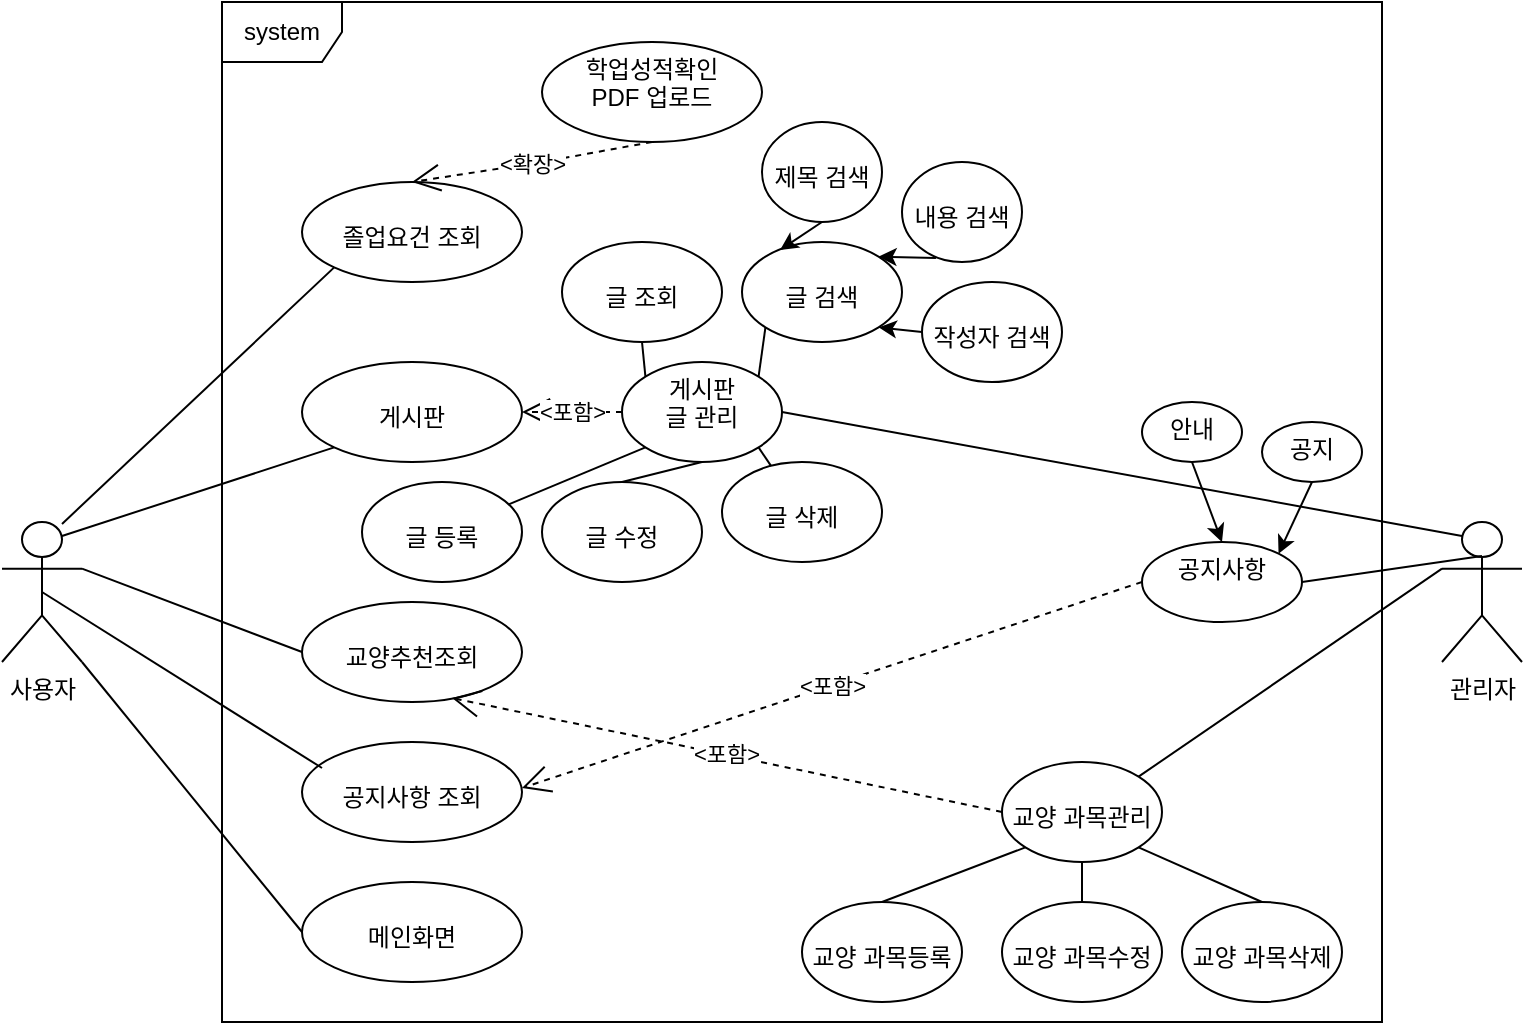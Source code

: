 <mxfile version="20.5.1" type="device"><diagram id="RCDeMw8hcTPxzPdgTysE" name="Page-1"><mxGraphModel dx="849" dy="661" grid="1" gridSize="10" guides="1" tooltips="1" connect="1" arrows="1" fold="1" page="1" pageScale="1" pageWidth="827" pageHeight="1169" math="0" shadow="0"><root><mxCell id="0"/><mxCell id="1" parent="0"/><mxCell id="GqIvKBQ46MMJwySQH0px-18" value="system" style="shape=umlFrame;whiteSpace=wrap;html=1;" parent="1" vertex="1"><mxGeometry x="160" y="80" width="580" height="510" as="geometry"/></mxCell><mxCell id="GqIvKBQ46MMJwySQH0px-1" value="사용자&lt;br&gt;" style="shape=umlActor;verticalLabelPosition=bottom;verticalAlign=top;html=1;fontStyle=0;direction=east;flipH=0;flipV=0;" parent="1" vertex="1"><mxGeometry x="50" y="340" width="40" height="70" as="geometry"/></mxCell><mxCell id="GqIvKBQ46MMJwySQH0px-12" value="&lt;br&gt;졸업요건 조회" style="ellipse;whiteSpace=wrap;html=1;verticalAlign=top;fontStyle=0;" parent="1" vertex="1"><mxGeometry x="200" y="170" width="110" height="50" as="geometry"/></mxCell><mxCell id="GqIvKBQ46MMJwySQH0px-28" value="&lt;br&gt;게시판" style="ellipse;whiteSpace=wrap;html=1;verticalAlign=top;fontStyle=0;" parent="1" vertex="1"><mxGeometry x="200" y="260" width="110" height="50" as="geometry"/></mxCell><mxCell id="GqIvKBQ46MMJwySQH0px-29" value="&lt;br&gt;교양추천조회" style="ellipse;whiteSpace=wrap;html=1;verticalAlign=top;fontStyle=0;" parent="1" vertex="1"><mxGeometry x="200" y="380" width="110" height="50" as="geometry"/></mxCell><mxCell id="GqIvKBQ46MMJwySQH0px-30" value="&lt;br&gt;메인화면" style="ellipse;whiteSpace=wrap;html=1;verticalAlign=top;fontStyle=0;" parent="1" vertex="1"><mxGeometry x="200" y="520" width="110" height="50" as="geometry"/></mxCell><mxCell id="GqIvKBQ46MMJwySQH0px-37" value="" style="endArrow=none;html=1;rounded=0;exitX=0.75;exitY=0.014;exitDx=0;exitDy=0;exitPerimeter=0;entryX=0;entryY=1;entryDx=0;entryDy=0;" parent="1" source="GqIvKBQ46MMJwySQH0px-1" target="GqIvKBQ46MMJwySQH0px-12" edge="1"><mxGeometry width="50" height="50" relative="1" as="geometry"><mxPoint x="90" y="330" as="sourcePoint"/><mxPoint x="140" y="280" as="targetPoint"/></mxGeometry></mxCell><mxCell id="GqIvKBQ46MMJwySQH0px-38" value="" style="endArrow=none;html=1;rounded=0;entryX=0;entryY=1;entryDx=0;entryDy=0;exitX=0.75;exitY=0.1;exitDx=0;exitDy=0;exitPerimeter=0;" parent="1" source="GqIvKBQ46MMJwySQH0px-1" target="GqIvKBQ46MMJwySQH0px-28" edge="1"><mxGeometry width="50" height="50" relative="1" as="geometry"><mxPoint x="140" y="380" as="sourcePoint"/><mxPoint x="190" y="330" as="targetPoint"/></mxGeometry></mxCell><mxCell id="GqIvKBQ46MMJwySQH0px-39" value="" style="endArrow=none;html=1;rounded=0;exitX=1;exitY=0.333;exitDx=0;exitDy=0;exitPerimeter=0;entryX=0;entryY=0.5;entryDx=0;entryDy=0;" parent="1" source="GqIvKBQ46MMJwySQH0px-1" target="GqIvKBQ46MMJwySQH0px-29" edge="1"><mxGeometry width="50" height="50" relative="1" as="geometry"><mxPoint x="130" y="410" as="sourcePoint"/><mxPoint x="180" y="360" as="targetPoint"/></mxGeometry></mxCell><mxCell id="GqIvKBQ46MMJwySQH0px-40" value="" style="endArrow=none;html=1;rounded=0;exitX=1;exitY=1;exitDx=0;exitDy=0;exitPerimeter=0;entryX=0;entryY=0.5;entryDx=0;entryDy=0;" parent="1" source="GqIvKBQ46MMJwySQH0px-1" target="GqIvKBQ46MMJwySQH0px-30" edge="1"><mxGeometry width="50" height="50" relative="1" as="geometry"><mxPoint x="90" y="520" as="sourcePoint"/><mxPoint x="140" y="470" as="targetPoint"/></mxGeometry></mxCell><mxCell id="GqIvKBQ46MMJwySQH0px-42" value="학업성적확인 &lt;br&gt;PDF 업로드" style="ellipse;whiteSpace=wrap;html=1;verticalAlign=top;fontStyle=0;" parent="1" vertex="1"><mxGeometry x="320" y="100" width="110" height="50" as="geometry"/></mxCell><mxCell id="GqIvKBQ46MMJwySQH0px-43" value="&amp;lt;확장&amp;gt;" style="endArrow=open;endSize=12;dashed=1;html=1;rounded=0;exitX=0.5;exitY=1;exitDx=0;exitDy=0;entryX=0.5;entryY=0;entryDx=0;entryDy=0;" parent="1" source="GqIvKBQ46MMJwySQH0px-42" target="GqIvKBQ46MMJwySQH0px-12" edge="1"><mxGeometry width="160" relative="1" as="geometry"><mxPoint x="380" y="230" as="sourcePoint"/><mxPoint x="540" y="230" as="targetPoint"/><Array as="points"><mxPoint x="320" y="160"/></Array></mxGeometry></mxCell><mxCell id="GqIvKBQ46MMJwySQH0px-45" value="관리자&lt;br&gt;" style="shape=umlActor;verticalLabelPosition=bottom;verticalAlign=top;html=1;fontStyle=0;direction=east;flipH=0;flipV=0;" parent="1" vertex="1"><mxGeometry x="770" y="340" width="40" height="70" as="geometry"/></mxCell><mxCell id="GqIvKBQ46MMJwySQH0px-46" value="&lt;br&gt;교양 과목관리" style="ellipse;whiteSpace=wrap;html=1;verticalAlign=top;fontStyle=0;" parent="1" vertex="1"><mxGeometry x="550" y="460" width="80" height="50" as="geometry"/></mxCell><mxCell id="GqIvKBQ46MMJwySQH0px-47" value="&lt;br&gt;교양 과목삭제" style="ellipse;whiteSpace=wrap;html=1;verticalAlign=top;fontStyle=0;" parent="1" vertex="1"><mxGeometry x="640" y="530" width="80" height="50" as="geometry"/></mxCell><mxCell id="GqIvKBQ46MMJwySQH0px-48" value="&lt;br&gt;교양 과목수정" style="ellipse;whiteSpace=wrap;html=1;verticalAlign=top;fontStyle=0;" parent="1" vertex="1"><mxGeometry x="550" y="530" width="80" height="50" as="geometry"/></mxCell><mxCell id="GqIvKBQ46MMJwySQH0px-49" value="&lt;br&gt;교양 과목등록" style="ellipse;whiteSpace=wrap;html=1;verticalAlign=top;fontStyle=0;" parent="1" vertex="1"><mxGeometry x="450" y="530" width="80" height="50" as="geometry"/></mxCell><mxCell id="GqIvKBQ46MMJwySQH0px-50" value="" style="endArrow=none;html=1;rounded=0;exitX=0.5;exitY=0;exitDx=0;exitDy=0;entryX=0;entryY=1;entryDx=0;entryDy=0;" parent="1" source="GqIvKBQ46MMJwySQH0px-49" target="GqIvKBQ46MMJwySQH0px-46" edge="1"><mxGeometry width="50" height="50" relative="1" as="geometry"><mxPoint x="490" y="620" as="sourcePoint"/><mxPoint x="600" y="725" as="targetPoint"/></mxGeometry></mxCell><mxCell id="GqIvKBQ46MMJwySQH0px-51" value="" style="endArrow=none;html=1;rounded=0;exitX=0.5;exitY=0;exitDx=0;exitDy=0;entryX=0.5;entryY=1;entryDx=0;entryDy=0;" parent="1" source="GqIvKBQ46MMJwySQH0px-48" target="GqIvKBQ46MMJwySQH0px-46" edge="1"><mxGeometry width="50" height="50" relative="1" as="geometry"><mxPoint x="508.284" y="547.322" as="sourcePoint"/><mxPoint x="541.716" y="512.678" as="targetPoint"/></mxGeometry></mxCell><mxCell id="GqIvKBQ46MMJwySQH0px-52" value="" style="endArrow=none;html=1;rounded=0;exitX=0.5;exitY=0;exitDx=0;exitDy=0;entryX=1;entryY=1;entryDx=0;entryDy=0;" parent="1" source="GqIvKBQ46MMJwySQH0px-47" target="GqIvKBQ46MMJwySQH0px-46" edge="1"><mxGeometry width="50" height="50" relative="1" as="geometry"><mxPoint x="508.284" y="547.322" as="sourcePoint"/><mxPoint x="541.716" y="512.678" as="targetPoint"/></mxGeometry></mxCell><mxCell id="GqIvKBQ46MMJwySQH0px-53" value="&amp;lt;포함&amp;gt;" style="endArrow=open;endSize=12;dashed=1;html=1;rounded=0;exitX=0;exitY=0.5;exitDx=0;exitDy=0;entryX=0.682;entryY=0.96;entryDx=0;entryDy=0;entryPerimeter=0;" parent="1" source="GqIvKBQ46MMJwySQH0px-46" target="GqIvKBQ46MMJwySQH0px-29" edge="1"><mxGeometry width="160" relative="1" as="geometry"><mxPoint x="310" y="420" as="sourcePoint"/><mxPoint x="470" y="420" as="targetPoint"/></mxGeometry></mxCell><mxCell id="GqIvKBQ46MMJwySQH0px-54" value="" style="endArrow=none;html=1;rounded=0;exitX=1;exitY=0;exitDx=0;exitDy=0;entryX=0;entryY=0.333;entryDx=0;entryDy=0;entryPerimeter=0;" parent="1" source="GqIvKBQ46MMJwySQH0px-46" target="GqIvKBQ46MMJwySQH0px-45" edge="1"><mxGeometry width="50" height="50" relative="1" as="geometry"><mxPoint x="530" y="418.3" as="sourcePoint"/><mxPoint x="666.109" y="289.998" as="targetPoint"/></mxGeometry></mxCell><mxCell id="GqIvKBQ46MMJwySQH0px-55" value="게시판 &lt;br&gt;글 관리" style="ellipse;whiteSpace=wrap;html=1;verticalAlign=top;fontStyle=0;" parent="1" vertex="1"><mxGeometry x="360" y="260" width="80" height="50" as="geometry"/></mxCell><mxCell id="GqIvKBQ46MMJwySQH0px-56" value="&amp;lt;포함&amp;gt;" style="endArrow=open;endSize=12;dashed=1;html=1;rounded=0;entryX=1;entryY=0.5;entryDx=0;entryDy=0;" parent="1" source="GqIvKBQ46MMJwySQH0px-55" target="GqIvKBQ46MMJwySQH0px-28" edge="1"><mxGeometry width="160" relative="1" as="geometry"><mxPoint x="544.98" y="387" as="sourcePoint"/><mxPoint x="270" y="330" as="targetPoint"/></mxGeometry></mxCell><mxCell id="GqIvKBQ46MMJwySQH0px-57" value="&lt;br&gt;글 등록" style="ellipse;whiteSpace=wrap;html=1;verticalAlign=top;fontStyle=0;" parent="1" vertex="1"><mxGeometry x="230" y="320" width="80" height="50" as="geometry"/></mxCell><mxCell id="GqIvKBQ46MMJwySQH0px-58" value="&lt;br&gt;글 삭제" style="ellipse;whiteSpace=wrap;html=1;verticalAlign=top;fontStyle=0;" parent="1" vertex="1"><mxGeometry x="410" y="310" width="80" height="50" as="geometry"/></mxCell><mxCell id="GqIvKBQ46MMJwySQH0px-59" value="&lt;br&gt;글 수정" style="ellipse;whiteSpace=wrap;html=1;verticalAlign=top;fontStyle=0;" parent="1" vertex="1"><mxGeometry x="320" y="320" width="80" height="50" as="geometry"/></mxCell><mxCell id="GqIvKBQ46MMJwySQH0px-60" value="" style="endArrow=none;html=1;rounded=0;entryX=1;entryY=1;entryDx=0;entryDy=0;" parent="1" source="GqIvKBQ46MMJwySQH0px-58" target="GqIvKBQ46MMJwySQH0px-55" edge="1"><mxGeometry width="50" height="50" relative="1" as="geometry"><mxPoint x="480.004" y="293.992" as="sourcePoint"/><mxPoint x="631.72" y="190.003" as="targetPoint"/></mxGeometry></mxCell><mxCell id="GqIvKBQ46MMJwySQH0px-62" value="" style="endArrow=none;html=1;rounded=0;entryX=0;entryY=1;entryDx=0;entryDy=0;" parent="1" source="GqIvKBQ46MMJwySQH0px-57" target="GqIvKBQ46MMJwySQH0px-55" edge="1"><mxGeometry width="50" height="50" relative="1" as="geometry"><mxPoint x="478.284" y="233.992" as="sourcePoint"/><mxPoint x="630" y="130.003" as="targetPoint"/></mxGeometry></mxCell><mxCell id="GqIvKBQ46MMJwySQH0px-63" value="" style="endArrow=none;html=1;rounded=0;exitX=0.5;exitY=0;exitDx=0;exitDy=0;entryX=0.5;entryY=1;entryDx=0;entryDy=0;" parent="1" source="GqIvKBQ46MMJwySQH0px-59" target="GqIvKBQ46MMJwySQH0px-55" edge="1"><mxGeometry width="50" height="50" relative="1" as="geometry"><mxPoint x="500.004" y="430.002" as="sourcePoint"/><mxPoint x="651.72" y="326.013" as="targetPoint"/></mxGeometry></mxCell><mxCell id="GqIvKBQ46MMJwySQH0px-64" value="" style="endArrow=none;html=1;rounded=0;exitX=1;exitY=0.5;exitDx=0;exitDy=0;entryX=0.25;entryY=0.1;entryDx=0;entryDy=0;entryPerimeter=0;" parent="1" source="GqIvKBQ46MMJwySQH0px-55" target="GqIvKBQ46MMJwySQH0px-45" edge="1"><mxGeometry width="50" height="50" relative="1" as="geometry"><mxPoint x="570.004" y="423.992" as="sourcePoint"/><mxPoint x="770" y="360" as="targetPoint"/></mxGeometry></mxCell><mxCell id="GqIvKBQ46MMJwySQH0px-65" value="&lt;br&gt;글 검색" style="ellipse;whiteSpace=wrap;html=1;verticalAlign=top;fontStyle=0;" parent="1" vertex="1"><mxGeometry x="420" y="200" width="80" height="50" as="geometry"/></mxCell><mxCell id="GqIvKBQ46MMJwySQH0px-67" value="" style="endArrow=none;html=1;rounded=0;exitX=1;exitY=0;exitDx=0;exitDy=0;entryX=0;entryY=1;entryDx=0;entryDy=0;" parent="1" source="GqIvKBQ46MMJwySQH0px-55" target="GqIvKBQ46MMJwySQH0px-65" edge="1"><mxGeometry width="50" height="50" relative="1" as="geometry"><mxPoint x="520.004" y="266.992" as="sourcePoint"/><mxPoint x="671.72" y="163.003" as="targetPoint"/></mxGeometry></mxCell><mxCell id="GqIvKBQ46MMJwySQH0px-68" value="&lt;br&gt;제목&amp;nbsp;검색" style="ellipse;whiteSpace=wrap;html=1;verticalAlign=top;fontStyle=0;" parent="1" vertex="1"><mxGeometry x="430" y="140" width="60" height="50" as="geometry"/></mxCell><mxCell id="GqIvKBQ46MMJwySQH0px-69" value="" style="endArrow=classic;html=1;rounded=0;exitX=0.5;exitY=1;exitDx=0;exitDy=0;entryX=0.238;entryY=0.08;entryDx=0;entryDy=0;entryPerimeter=0;" parent="1" source="GqIvKBQ46MMJwySQH0px-68" target="GqIvKBQ46MMJwySQH0px-65" edge="1"><mxGeometry width="50" height="50" relative="1" as="geometry"><mxPoint x="550" y="410" as="sourcePoint"/><mxPoint x="600" y="360" as="targetPoint"/></mxGeometry></mxCell><mxCell id="vgXSr0C1vcapx3PGinTL-2" value="공지사항" style="ellipse;whiteSpace=wrap;html=1;verticalAlign=top;fontStyle=0;" vertex="1" parent="1"><mxGeometry x="620" y="350" width="80" height="40" as="geometry"/></mxCell><mxCell id="vgXSr0C1vcapx3PGinTL-3" value="&lt;br&gt;글 조회" style="ellipse;whiteSpace=wrap;html=1;verticalAlign=top;fontStyle=0;" vertex="1" parent="1"><mxGeometry x="330" y="200" width="80" height="50" as="geometry"/></mxCell><mxCell id="vgXSr0C1vcapx3PGinTL-6" value="" style="endArrow=none;html=1;rounded=0;exitX=0;exitY=0;exitDx=0;exitDy=0;entryX=0.5;entryY=1;entryDx=0;entryDy=0;" edge="1" parent="1" source="GqIvKBQ46MMJwySQH0px-55" target="vgXSr0C1vcapx3PGinTL-3"><mxGeometry width="50" height="50" relative="1" as="geometry"><mxPoint x="438.284" y="277.322" as="sourcePoint"/><mxPoint x="461.716" y="242.678" as="targetPoint"/><Array as="points"/></mxGeometry></mxCell><mxCell id="vgXSr0C1vcapx3PGinTL-7" value="&lt;br&gt;내용 검색" style="ellipse;whiteSpace=wrap;html=1;verticalAlign=top;fontStyle=0;" vertex="1" parent="1"><mxGeometry x="500" y="160" width="60" height="50" as="geometry"/></mxCell><mxCell id="vgXSr0C1vcapx3PGinTL-8" value="&lt;br&gt;작성자 검색" style="ellipse;whiteSpace=wrap;html=1;verticalAlign=top;fontStyle=0;" vertex="1" parent="1"><mxGeometry x="510" y="220" width="70" height="50" as="geometry"/></mxCell><mxCell id="vgXSr0C1vcapx3PGinTL-9" value="" style="endArrow=classic;html=1;rounded=0;exitX=0.283;exitY=0.96;exitDx=0;exitDy=0;entryX=1;entryY=0;entryDx=0;entryDy=0;exitPerimeter=0;" edge="1" parent="1" source="vgXSr0C1vcapx3PGinTL-7" target="GqIvKBQ46MMJwySQH0px-65"><mxGeometry width="50" height="50" relative="1" as="geometry"><mxPoint x="470" y="200" as="sourcePoint"/><mxPoint x="449.04" y="214" as="targetPoint"/></mxGeometry></mxCell><mxCell id="vgXSr0C1vcapx3PGinTL-10" value="" style="endArrow=classic;html=1;rounded=0;exitX=0;exitY=0.5;exitDx=0;exitDy=0;entryX=1;entryY=1;entryDx=0;entryDy=0;" edge="1" parent="1" source="vgXSr0C1vcapx3PGinTL-8" target="GqIvKBQ46MMJwySQH0px-65"><mxGeometry width="50" height="50" relative="1" as="geometry"><mxPoint x="526.98" y="218" as="sourcePoint"/><mxPoint x="498.284" y="217.322" as="targetPoint"/></mxGeometry></mxCell><mxCell id="vgXSr0C1vcapx3PGinTL-12" value="공지" style="ellipse;whiteSpace=wrap;html=1;verticalAlign=top;fontStyle=0;" vertex="1" parent="1"><mxGeometry x="680" y="290" width="50" height="30" as="geometry"/></mxCell><mxCell id="vgXSr0C1vcapx3PGinTL-13" value="안내&lt;br&gt;" style="ellipse;whiteSpace=wrap;html=1;verticalAlign=top;fontStyle=0;" vertex="1" parent="1"><mxGeometry x="620" y="280" width="50" height="30" as="geometry"/></mxCell><mxCell id="vgXSr0C1vcapx3PGinTL-14" value="" style="endArrow=classic;html=1;rounded=0;exitX=0.5;exitY=1;exitDx=0;exitDy=0;entryX=0.5;entryY=0;entryDx=0;entryDy=0;" edge="1" parent="1" source="vgXSr0C1vcapx3PGinTL-13" target="vgXSr0C1vcapx3PGinTL-2"><mxGeometry width="50" height="50" relative="1" as="geometry"><mxPoint x="520" y="255" as="sourcePoint"/><mxPoint x="498.284" y="252.678" as="targetPoint"/><Array as="points"/></mxGeometry></mxCell><mxCell id="vgXSr0C1vcapx3PGinTL-15" value="" style="endArrow=classic;html=1;rounded=0;exitX=0.5;exitY=1;exitDx=0;exitDy=0;entryX=1;entryY=0;entryDx=0;entryDy=0;" edge="1" parent="1" source="vgXSr0C1vcapx3PGinTL-12" target="vgXSr0C1vcapx3PGinTL-2"><mxGeometry width="50" height="50" relative="1" as="geometry"><mxPoint x="655" y="320" as="sourcePoint"/><mxPoint x="670" y="360" as="targetPoint"/><Array as="points"/></mxGeometry></mxCell><mxCell id="vgXSr0C1vcapx3PGinTL-17" value="" style="endArrow=none;html=1;rounded=0;exitX=1;exitY=0.5;exitDx=0;exitDy=0;entryX=0.25;entryY=0.1;entryDx=0;entryDy=0;entryPerimeter=0;" edge="1" parent="1" source="vgXSr0C1vcapx3PGinTL-2"><mxGeometry width="50" height="50" relative="1" as="geometry"><mxPoint x="450" y="295" as="sourcePoint"/><mxPoint x="790" y="357" as="targetPoint"/></mxGeometry></mxCell><mxCell id="vgXSr0C1vcapx3PGinTL-18" value="&lt;br&gt;공지사항 조회" style="ellipse;whiteSpace=wrap;html=1;verticalAlign=top;fontStyle=0;" vertex="1" parent="1"><mxGeometry x="200" y="450" width="110" height="50" as="geometry"/></mxCell><mxCell id="vgXSr0C1vcapx3PGinTL-19" value="&amp;lt;포함&amp;gt;" style="endArrow=open;endSize=12;dashed=1;html=1;rounded=0;exitX=0;exitY=0.5;exitDx=0;exitDy=0;" edge="1" parent="1" source="vgXSr0C1vcapx3PGinTL-2"><mxGeometry width="160" relative="1" as="geometry"><mxPoint x="584.98" y="530" as="sourcePoint"/><mxPoint x="310" y="473" as="targetPoint"/></mxGeometry></mxCell><mxCell id="vgXSr0C1vcapx3PGinTL-20" value="" style="endArrow=none;html=1;rounded=0;exitX=0.5;exitY=0.5;exitDx=0;exitDy=0;exitPerimeter=0;entryX=0.091;entryY=0.26;entryDx=0;entryDy=0;entryPerimeter=0;" edge="1" parent="1" source="GqIvKBQ46MMJwySQH0px-1" target="vgXSr0C1vcapx3PGinTL-18"><mxGeometry width="50" height="50" relative="1" as="geometry"><mxPoint x="100" y="373.333" as="sourcePoint"/><mxPoint x="210" y="415" as="targetPoint"/></mxGeometry></mxCell></root></mxGraphModel></diagram></mxfile>